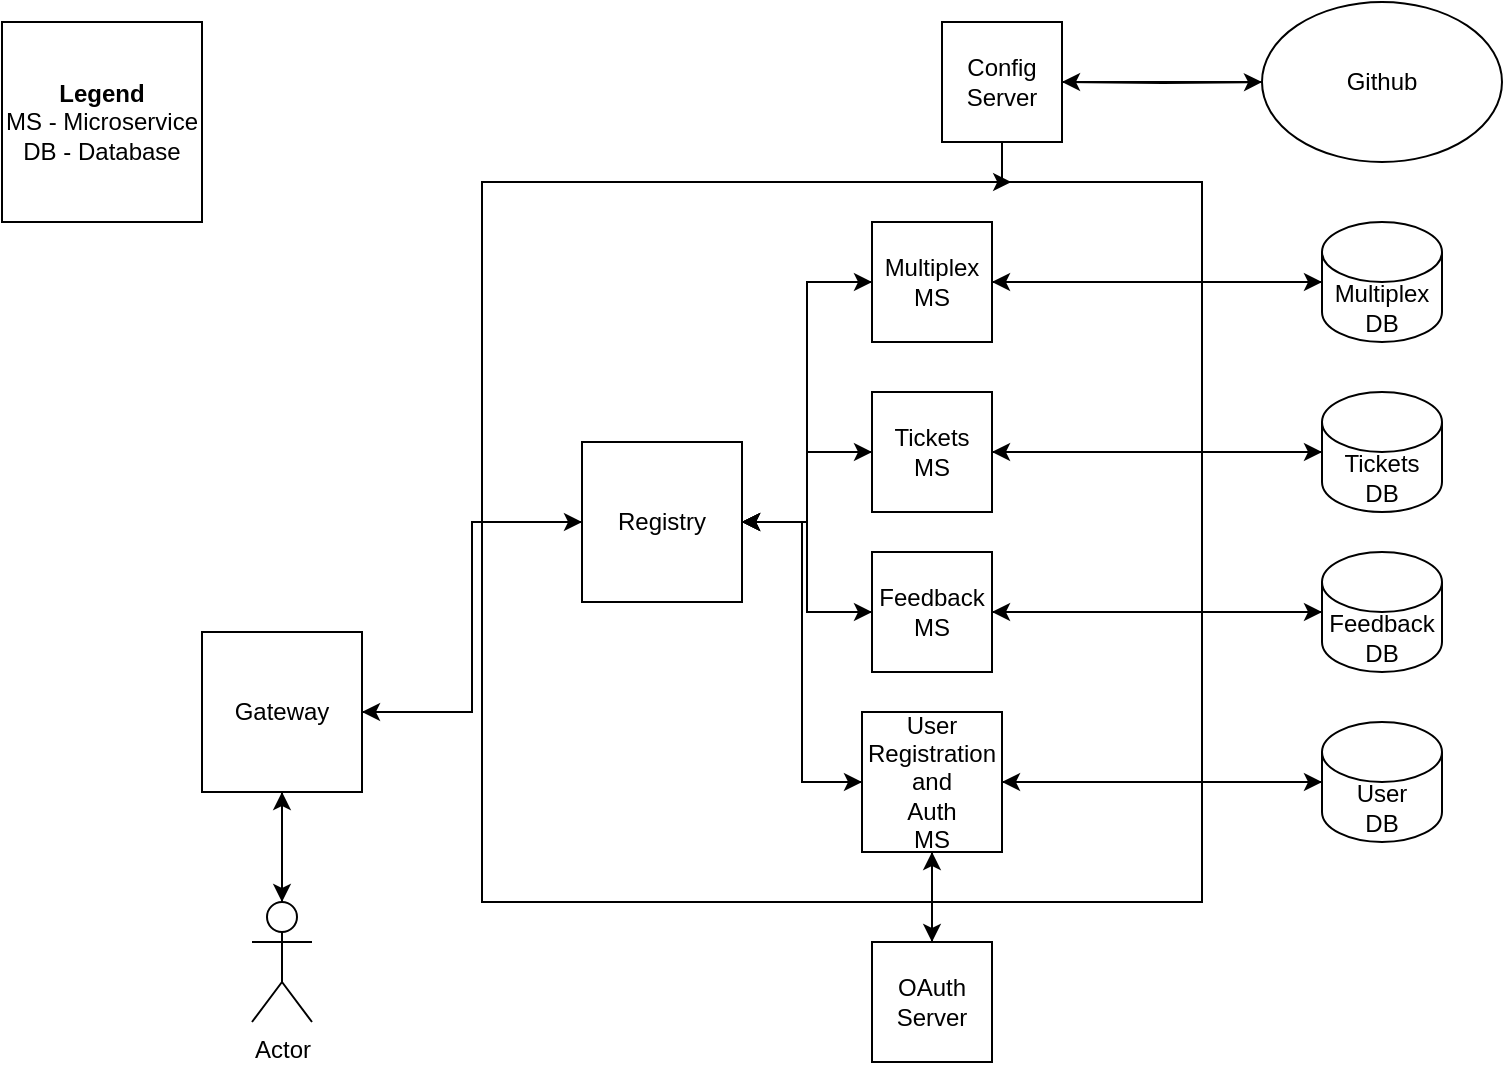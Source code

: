 <mxfile version="24.7.13">
  <diagram name="Page-1" id="OQfO04UxqhczUUQxj_E3">
    <mxGraphModel dx="1085" dy="555" grid="1" gridSize="10" guides="1" tooltips="1" connect="1" arrows="1" fold="1" page="1" pageScale="1" pageWidth="850" pageHeight="1100" math="0" shadow="0">
      <root>
        <mxCell id="0" />
        <mxCell id="1" parent="0" />
        <mxCell id="0O328Vj98qlbeWY49ReV-6" value="" style="whiteSpace=wrap;html=1;aspect=fixed;" parent="1" vertex="1">
          <mxGeometry x="270" y="100" width="360" height="360" as="geometry" />
        </mxCell>
        <mxCell id="0O328Vj98qlbeWY49ReV-46" style="edgeStyle=orthogonalEdgeStyle;rounded=0;orthogonalLoop=1;jettySize=auto;html=1;entryX=1;entryY=0.5;entryDx=0;entryDy=0;" parent="1" source="0O328Vj98qlbeWY49ReV-1" target="0O328Vj98qlbeWY49ReV-7" edge="1">
          <mxGeometry relative="1" as="geometry" />
        </mxCell>
        <mxCell id="0O328Vj98qlbeWY49ReV-1" value="Multiplex&lt;div&gt;MS&lt;/div&gt;" style="whiteSpace=wrap;html=1;aspect=fixed;" parent="1" vertex="1">
          <mxGeometry x="465" y="120" width="60" height="60" as="geometry" />
        </mxCell>
        <mxCell id="0O328Vj98qlbeWY49ReV-47" style="edgeStyle=orthogonalEdgeStyle;rounded=0;orthogonalLoop=1;jettySize=auto;html=1;entryX=1;entryY=0.5;entryDx=0;entryDy=0;" parent="1" source="0O328Vj98qlbeWY49ReV-2" target="0O328Vj98qlbeWY49ReV-7" edge="1">
          <mxGeometry relative="1" as="geometry" />
        </mxCell>
        <mxCell id="0O328Vj98qlbeWY49ReV-2" value="Tickets&lt;div&gt;MS&lt;/div&gt;" style="whiteSpace=wrap;html=1;aspect=fixed;" parent="1" vertex="1">
          <mxGeometry x="465" y="205" width="60" height="60" as="geometry" />
        </mxCell>
        <mxCell id="0O328Vj98qlbeWY49ReV-49" style="edgeStyle=orthogonalEdgeStyle;rounded=0;orthogonalLoop=1;jettySize=auto;html=1;entryX=1;entryY=0.5;entryDx=0;entryDy=0;" parent="1" source="0O328Vj98qlbeWY49ReV-3" target="0O328Vj98qlbeWY49ReV-7" edge="1">
          <mxGeometry relative="1" as="geometry" />
        </mxCell>
        <mxCell id="0O328Vj98qlbeWY49ReV-57" style="edgeStyle=orthogonalEdgeStyle;rounded=0;orthogonalLoop=1;jettySize=auto;html=1;entryX=0.5;entryY=0;entryDx=0;entryDy=0;" parent="1" source="0O328Vj98qlbeWY49ReV-3" target="0O328Vj98qlbeWY49ReV-56" edge="1">
          <mxGeometry relative="1" as="geometry" />
        </mxCell>
        <mxCell id="0O328Vj98qlbeWY49ReV-3" value="User Registration&lt;div&gt;and&lt;/div&gt;&lt;div&gt;Auth&lt;/div&gt;&lt;div&gt;MS&lt;/div&gt;" style="whiteSpace=wrap;html=1;aspect=fixed;" parent="1" vertex="1">
          <mxGeometry x="460" y="365" width="70" height="70" as="geometry" />
        </mxCell>
        <mxCell id="0O328Vj98qlbeWY49ReV-48" style="edgeStyle=orthogonalEdgeStyle;rounded=0;orthogonalLoop=1;jettySize=auto;html=1;entryX=1;entryY=0.5;entryDx=0;entryDy=0;" parent="1" source="0O328Vj98qlbeWY49ReV-5" target="0O328Vj98qlbeWY49ReV-7" edge="1">
          <mxGeometry relative="1" as="geometry" />
        </mxCell>
        <mxCell id="0O328Vj98qlbeWY49ReV-5" value="Feedback&lt;div&gt;MS&lt;/div&gt;" style="whiteSpace=wrap;html=1;aspect=fixed;" parent="1" vertex="1">
          <mxGeometry x="465" y="285" width="60" height="60" as="geometry" />
        </mxCell>
        <mxCell id="0O328Vj98qlbeWY49ReV-40" style="edgeStyle=orthogonalEdgeStyle;rounded=0;orthogonalLoop=1;jettySize=auto;html=1;entryX=0;entryY=0.5;entryDx=0;entryDy=0;" parent="1" source="0O328Vj98qlbeWY49ReV-7" target="0O328Vj98qlbeWY49ReV-1" edge="1">
          <mxGeometry relative="1" as="geometry" />
        </mxCell>
        <mxCell id="0O328Vj98qlbeWY49ReV-41" style="edgeStyle=orthogonalEdgeStyle;rounded=0;orthogonalLoop=1;jettySize=auto;html=1;entryX=0;entryY=0.5;entryDx=0;entryDy=0;" parent="1" source="0O328Vj98qlbeWY49ReV-7" target="0O328Vj98qlbeWY49ReV-2" edge="1">
          <mxGeometry relative="1" as="geometry" />
        </mxCell>
        <mxCell id="0O328Vj98qlbeWY49ReV-44" style="edgeStyle=orthogonalEdgeStyle;rounded=0;orthogonalLoop=1;jettySize=auto;html=1;entryX=0;entryY=0.5;entryDx=0;entryDy=0;" parent="1" source="0O328Vj98qlbeWY49ReV-7" target="0O328Vj98qlbeWY49ReV-5" edge="1">
          <mxGeometry relative="1" as="geometry" />
        </mxCell>
        <mxCell id="0O328Vj98qlbeWY49ReV-45" style="edgeStyle=orthogonalEdgeStyle;rounded=0;orthogonalLoop=1;jettySize=auto;html=1;entryX=0;entryY=0.5;entryDx=0;entryDy=0;" parent="1" source="0O328Vj98qlbeWY49ReV-7" target="0O328Vj98qlbeWY49ReV-3" edge="1">
          <mxGeometry relative="1" as="geometry" />
        </mxCell>
        <mxCell id="0O328Vj98qlbeWY49ReV-7" value="Registry" style="whiteSpace=wrap;html=1;aspect=fixed;" parent="1" vertex="1">
          <mxGeometry x="320" y="230" width="80" height="80" as="geometry" />
        </mxCell>
        <mxCell id="EOxNQlFkCzPFn4czWksW-6" style="edgeStyle=orthogonalEdgeStyle;rounded=0;orthogonalLoop=1;jettySize=auto;html=1;" parent="1" source="0O328Vj98qlbeWY49ReV-8" target="0O328Vj98qlbeWY49ReV-9" edge="1">
          <mxGeometry relative="1" as="geometry" />
        </mxCell>
        <mxCell id="EOxNQlFkCzPFn4czWksW-7" style="edgeStyle=orthogonalEdgeStyle;rounded=0;orthogonalLoop=1;jettySize=auto;html=1;entryX=0;entryY=0.5;entryDx=0;entryDy=0;" parent="1" source="0O328Vj98qlbeWY49ReV-8" target="0O328Vj98qlbeWY49ReV-7" edge="1">
          <mxGeometry relative="1" as="geometry">
            <mxPoint x="280" y="365" as="targetPoint" />
          </mxGeometry>
        </mxCell>
        <mxCell id="0O328Vj98qlbeWY49ReV-8" value="Gateway" style="whiteSpace=wrap;html=1;aspect=fixed;" parent="1" vertex="1">
          <mxGeometry x="130" y="325" width="80" height="80" as="geometry" />
        </mxCell>
        <mxCell id="EOxNQlFkCzPFn4czWksW-5" style="edgeStyle=orthogonalEdgeStyle;rounded=0;orthogonalLoop=1;jettySize=auto;html=1;entryX=0.5;entryY=1;entryDx=0;entryDy=0;" parent="1" source="0O328Vj98qlbeWY49ReV-9" target="0O328Vj98qlbeWY49ReV-8" edge="1">
          <mxGeometry relative="1" as="geometry" />
        </mxCell>
        <mxCell id="0O328Vj98qlbeWY49ReV-9" value="Actor" style="shape=umlActor;verticalLabelPosition=bottom;verticalAlign=top;html=1;outlineConnect=0;" parent="1" vertex="1">
          <mxGeometry x="155" y="460" width="30" height="60" as="geometry" />
        </mxCell>
        <mxCell id="0O328Vj98qlbeWY49ReV-25" style="edgeStyle=orthogonalEdgeStyle;rounded=0;orthogonalLoop=1;jettySize=auto;html=1;entryX=1;entryY=0.5;entryDx=0;entryDy=0;" parent="1" source="0O328Vj98qlbeWY49ReV-14" target="0O328Vj98qlbeWY49ReV-1" edge="1">
          <mxGeometry relative="1" as="geometry" />
        </mxCell>
        <mxCell id="0O328Vj98qlbeWY49ReV-14" value="Multiplex&lt;div&gt;DB&lt;/div&gt;" style="shape=cylinder3;whiteSpace=wrap;html=1;boundedLbl=1;backgroundOutline=1;size=15;" parent="1" vertex="1">
          <mxGeometry x="690" y="120" width="60" height="60" as="geometry" />
        </mxCell>
        <mxCell id="0O328Vj98qlbeWY49ReV-24" style="edgeStyle=orthogonalEdgeStyle;rounded=0;orthogonalLoop=1;jettySize=auto;html=1;entryX=1;entryY=0.5;entryDx=0;entryDy=0;" parent="1" source="0O328Vj98qlbeWY49ReV-15" target="0O328Vj98qlbeWY49ReV-2" edge="1">
          <mxGeometry relative="1" as="geometry" />
        </mxCell>
        <mxCell id="0O328Vj98qlbeWY49ReV-15" value="Tickets&lt;div&gt;DB&lt;/div&gt;" style="shape=cylinder3;whiteSpace=wrap;html=1;boundedLbl=1;backgroundOutline=1;size=15;" parent="1" vertex="1">
          <mxGeometry x="690" y="205" width="60" height="60" as="geometry" />
        </mxCell>
        <mxCell id="0O328Vj98qlbeWY49ReV-23" style="edgeStyle=orthogonalEdgeStyle;rounded=0;orthogonalLoop=1;jettySize=auto;html=1;entryX=1;entryY=0.5;entryDx=0;entryDy=0;" parent="1" source="0O328Vj98qlbeWY49ReV-16" target="0O328Vj98qlbeWY49ReV-5" edge="1">
          <mxGeometry relative="1" as="geometry" />
        </mxCell>
        <mxCell id="0O328Vj98qlbeWY49ReV-16" value="Feedback&lt;div&gt;DB&lt;/div&gt;" style="shape=cylinder3;whiteSpace=wrap;html=1;boundedLbl=1;backgroundOutline=1;size=15;" parent="1" vertex="1">
          <mxGeometry x="690" y="285" width="60" height="60" as="geometry" />
        </mxCell>
        <mxCell id="0O328Vj98qlbeWY49ReV-22" style="edgeStyle=orthogonalEdgeStyle;rounded=0;orthogonalLoop=1;jettySize=auto;html=1;" parent="1" source="0O328Vj98qlbeWY49ReV-17" edge="1">
          <mxGeometry relative="1" as="geometry">
            <mxPoint x="530" y="400" as="targetPoint" />
          </mxGeometry>
        </mxCell>
        <mxCell id="0O328Vj98qlbeWY49ReV-17" value="User&lt;div&gt;DB&lt;/div&gt;" style="shape=cylinder3;whiteSpace=wrap;html=1;boundedLbl=1;backgroundOutline=1;size=15;" parent="1" vertex="1">
          <mxGeometry x="690" y="370" width="60" height="60" as="geometry" />
        </mxCell>
        <mxCell id="0O328Vj98qlbeWY49ReV-18" style="edgeStyle=orthogonalEdgeStyle;rounded=0;orthogonalLoop=1;jettySize=auto;html=1;entryX=0;entryY=0.5;entryDx=0;entryDy=0;entryPerimeter=0;" parent="1" source="0O328Vj98qlbeWY49ReV-1" target="0O328Vj98qlbeWY49ReV-14" edge="1">
          <mxGeometry relative="1" as="geometry" />
        </mxCell>
        <mxCell id="0O328Vj98qlbeWY49ReV-19" style="edgeStyle=orthogonalEdgeStyle;rounded=0;orthogonalLoop=1;jettySize=auto;html=1;entryX=0;entryY=0.5;entryDx=0;entryDy=0;entryPerimeter=0;" parent="1" source="0O328Vj98qlbeWY49ReV-2" target="0O328Vj98qlbeWY49ReV-15" edge="1">
          <mxGeometry relative="1" as="geometry" />
        </mxCell>
        <mxCell id="0O328Vj98qlbeWY49ReV-20" style="edgeStyle=orthogonalEdgeStyle;rounded=0;orthogonalLoop=1;jettySize=auto;html=1;entryX=0;entryY=0.5;entryDx=0;entryDy=0;entryPerimeter=0;" parent="1" source="0O328Vj98qlbeWY49ReV-5" target="0O328Vj98qlbeWY49ReV-16" edge="1">
          <mxGeometry relative="1" as="geometry" />
        </mxCell>
        <mxCell id="0O328Vj98qlbeWY49ReV-21" style="edgeStyle=orthogonalEdgeStyle;rounded=0;orthogonalLoop=1;jettySize=auto;html=1;entryX=0;entryY=0.5;entryDx=0;entryDy=0;entryPerimeter=0;" parent="1" source="0O328Vj98qlbeWY49ReV-3" target="0O328Vj98qlbeWY49ReV-17" edge="1">
          <mxGeometry relative="1" as="geometry" />
        </mxCell>
        <mxCell id="0O328Vj98qlbeWY49ReV-29" style="edgeStyle=orthogonalEdgeStyle;rounded=0;orthogonalLoop=1;jettySize=auto;html=1;" parent="1" target="0O328Vj98qlbeWY49ReV-27" edge="1">
          <mxGeometry relative="1" as="geometry">
            <mxPoint x="560" y="50" as="sourcePoint" />
          </mxGeometry>
        </mxCell>
        <mxCell id="0O328Vj98qlbeWY49ReV-28" style="edgeStyle=orthogonalEdgeStyle;rounded=0;orthogonalLoop=1;jettySize=auto;html=1;" parent="1" source="0O328Vj98qlbeWY49ReV-27" edge="1">
          <mxGeometry relative="1" as="geometry">
            <mxPoint x="560" y="50" as="targetPoint" />
          </mxGeometry>
        </mxCell>
        <mxCell id="0O328Vj98qlbeWY49ReV-27" value="Github" style="ellipse;whiteSpace=wrap;html=1;" parent="1" vertex="1">
          <mxGeometry x="660" y="10" width="120" height="80" as="geometry" />
        </mxCell>
        <mxCell id="0O328Vj98qlbeWY49ReV-38" value="Config&lt;div&gt;Server&lt;/div&gt;" style="whiteSpace=wrap;html=1;aspect=fixed;" parent="1" vertex="1">
          <mxGeometry x="500" y="20" width="60" height="60" as="geometry" />
        </mxCell>
        <mxCell id="0O328Vj98qlbeWY49ReV-39" style="edgeStyle=orthogonalEdgeStyle;rounded=0;orthogonalLoop=1;jettySize=auto;html=1;entryX=0.735;entryY=0.002;entryDx=0;entryDy=0;entryPerimeter=0;" parent="1" source="0O328Vj98qlbeWY49ReV-38" target="0O328Vj98qlbeWY49ReV-6" edge="1">
          <mxGeometry relative="1" as="geometry" />
        </mxCell>
        <mxCell id="0O328Vj98qlbeWY49ReV-52" value="&lt;b&gt;Legend&lt;/b&gt;&lt;div&gt;MS - Microservice&lt;/div&gt;&lt;div&gt;DB - Database&lt;/div&gt;" style="whiteSpace=wrap;html=1;aspect=fixed;" parent="1" vertex="1">
          <mxGeometry x="30" y="20" width="100" height="100" as="geometry" />
        </mxCell>
        <mxCell id="0O328Vj98qlbeWY49ReV-58" style="edgeStyle=orthogonalEdgeStyle;rounded=0;orthogonalLoop=1;jettySize=auto;html=1;entryX=0.5;entryY=1;entryDx=0;entryDy=0;" parent="1" source="0O328Vj98qlbeWY49ReV-56" target="0O328Vj98qlbeWY49ReV-3" edge="1">
          <mxGeometry relative="1" as="geometry" />
        </mxCell>
        <mxCell id="0O328Vj98qlbeWY49ReV-56" value="OAuth Server" style="whiteSpace=wrap;html=1;aspect=fixed;" parent="1" vertex="1">
          <mxGeometry x="465" y="480" width="60" height="60" as="geometry" />
        </mxCell>
        <mxCell id="EOxNQlFkCzPFn4czWksW-4" style="edgeStyle=orthogonalEdgeStyle;rounded=0;orthogonalLoop=1;jettySize=auto;html=1;entryX=1;entryY=0.5;entryDx=0;entryDy=0;exitX=0;exitY=0.5;exitDx=0;exitDy=0;" parent="1" source="0O328Vj98qlbeWY49ReV-7" target="0O328Vj98qlbeWY49ReV-8" edge="1">
          <mxGeometry relative="1" as="geometry">
            <mxPoint x="280" y="365" as="sourcePoint" />
          </mxGeometry>
        </mxCell>
      </root>
    </mxGraphModel>
  </diagram>
</mxfile>
